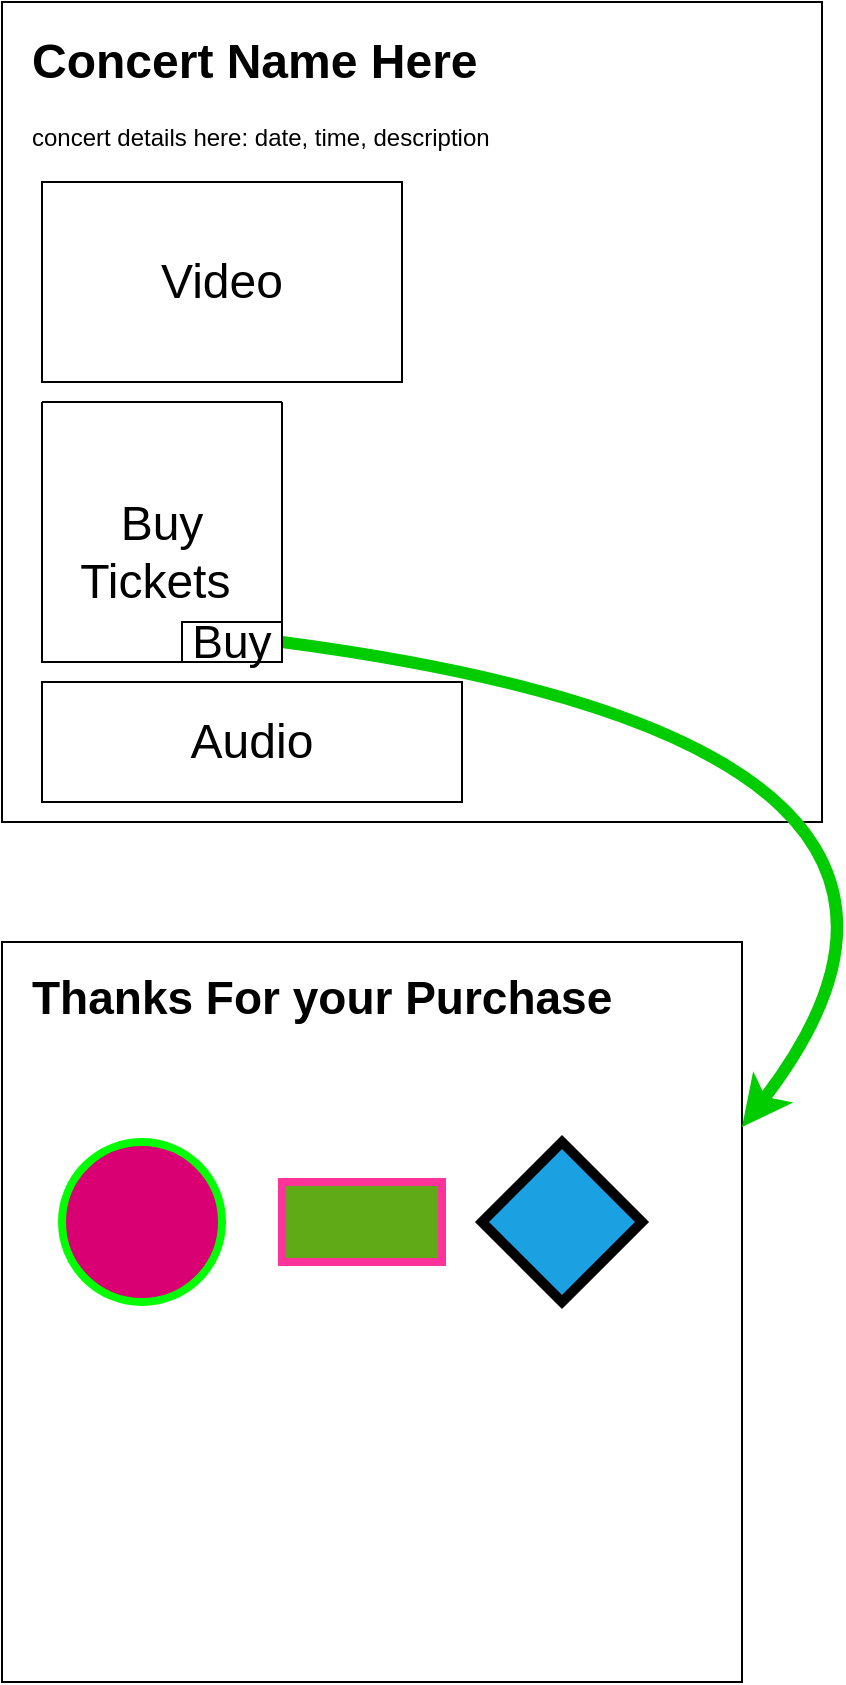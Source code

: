 <mxfile>
    <diagram id="DTt0PfdtlPYyzkH0mmj1" name="Page-1">
        <mxGraphModel dx="1198" dy="607" grid="1" gridSize="10" guides="1" tooltips="1" connect="1" arrows="1" fold="1" page="1" pageScale="1" pageWidth="850" pageHeight="1100" math="0" shadow="0">
            <root>
                <mxCell id="0"/>
                <mxCell id="1" parent="0"/>
                <mxCell id="2" value="" style="whiteSpace=wrap;html=1;aspect=fixed;" parent="1" vertex="1">
                    <mxGeometry x="170" width="410" height="410" as="geometry"/>
                </mxCell>
                <mxCell id="3" value="&lt;h1&gt;Concert Name Here&lt;/h1&gt;&lt;p&gt;concert details here: date, time, description&lt;/p&gt;" style="text;html=1;strokeColor=none;fillColor=none;spacing=5;spacingTop=-20;whiteSpace=wrap;overflow=hidden;rounded=0;" parent="1" vertex="1">
                    <mxGeometry x="180" y="10" width="250" height="90" as="geometry"/>
                </mxCell>
                <mxCell id="10" value="Video" style="rounded=0;whiteSpace=wrap;html=1;fontSize=24;" parent="1" vertex="1">
                    <mxGeometry x="190" y="90" width="180" height="100" as="geometry"/>
                </mxCell>
                <mxCell id="12" value="" style="swimlane;startSize=0;fontSize=24;" parent="1" vertex="1">
                    <mxGeometry x="190" y="200" width="120" height="130" as="geometry"/>
                </mxCell>
                <mxCell id="13" value="Buy Tickets&amp;nbsp;" style="text;html=1;strokeColor=none;fillColor=none;align=center;verticalAlign=middle;whiteSpace=wrap;rounded=0;fontSize=24;" parent="12" vertex="1">
                    <mxGeometry x="30" y="60" width="60" height="30" as="geometry"/>
                </mxCell>
                <mxCell id="14" value="Audio" style="rounded=0;whiteSpace=wrap;html=1;fontSize=24;" parent="1" vertex="1">
                    <mxGeometry x="190" y="340" width="210" height="60" as="geometry"/>
                </mxCell>
                <mxCell id="16" value="" style="whiteSpace=wrap;html=1;aspect=fixed;" parent="1" vertex="1">
                    <mxGeometry x="170" y="470" width="370" height="370" as="geometry"/>
                </mxCell>
                <mxCell id="17" value="&lt;h1 style=&quot;font-size: 23px;&quot;&gt;Thanks For your Purchase&lt;/h1&gt;" style="text;html=1;strokeColor=none;fillColor=none;spacing=5;spacingTop=-20;whiteSpace=wrap;overflow=hidden;rounded=0;fontSize=23;" parent="1" vertex="1">
                    <mxGeometry x="180" y="480" width="350" height="50" as="geometry"/>
                </mxCell>
                <mxCell id="18" value="" style="ellipse;whiteSpace=wrap;html=1;aspect=fixed;fontSize=23;fillColor=#d80073;fontColor=#ffffff;strokeColor=#00FF00;strokeWidth=4;" parent="1" vertex="1">
                    <mxGeometry x="200" y="570" width="80" height="80" as="geometry"/>
                </mxCell>
                <mxCell id="19" value="" style="rhombus;whiteSpace=wrap;html=1;fontSize=23;fillColor=#1ba1e2;fontColor=#ffffff;strokeColor=#000000;strokeWidth=5;" parent="1" vertex="1">
                    <mxGeometry x="410" y="570" width="80" height="80" as="geometry"/>
                </mxCell>
                <mxCell id="20" value="" style="rounded=0;whiteSpace=wrap;html=1;fontSize=23;fillColor=#60a917;fontColor=#ffffff;strokeColor=#FF3399;strokeWidth=4;" parent="1" vertex="1">
                    <mxGeometry x="310" y="590" width="80" height="40" as="geometry"/>
                </mxCell>
                <mxCell id="24" value="" style="endArrow=classic;html=1;fontSize=23;exitX=1;exitY=0.5;exitDx=0;exitDy=0;entryX=1;entryY=0.25;entryDx=0;entryDy=0;curved=1;strokeColor=#00CC00;strokeWidth=6;" parent="1" source="25" target="16" edge="1">
                    <mxGeometry width="50" height="50" relative="1" as="geometry">
                        <mxPoint x="460" y="500" as="sourcePoint"/>
                        <mxPoint x="510" y="450" as="targetPoint"/>
                        <Array as="points">
                            <mxPoint x="690" y="370"/>
                        </Array>
                    </mxGeometry>
                </mxCell>
                <mxCell id="25" value="Buy" style="rounded=0;whiteSpace=wrap;html=1;fontSize=23;" parent="1" vertex="1">
                    <mxGeometry x="260" y="310" width="50" height="20" as="geometry"/>
                </mxCell>
            </root>
        </mxGraphModel>
    </diagram>
</mxfile>